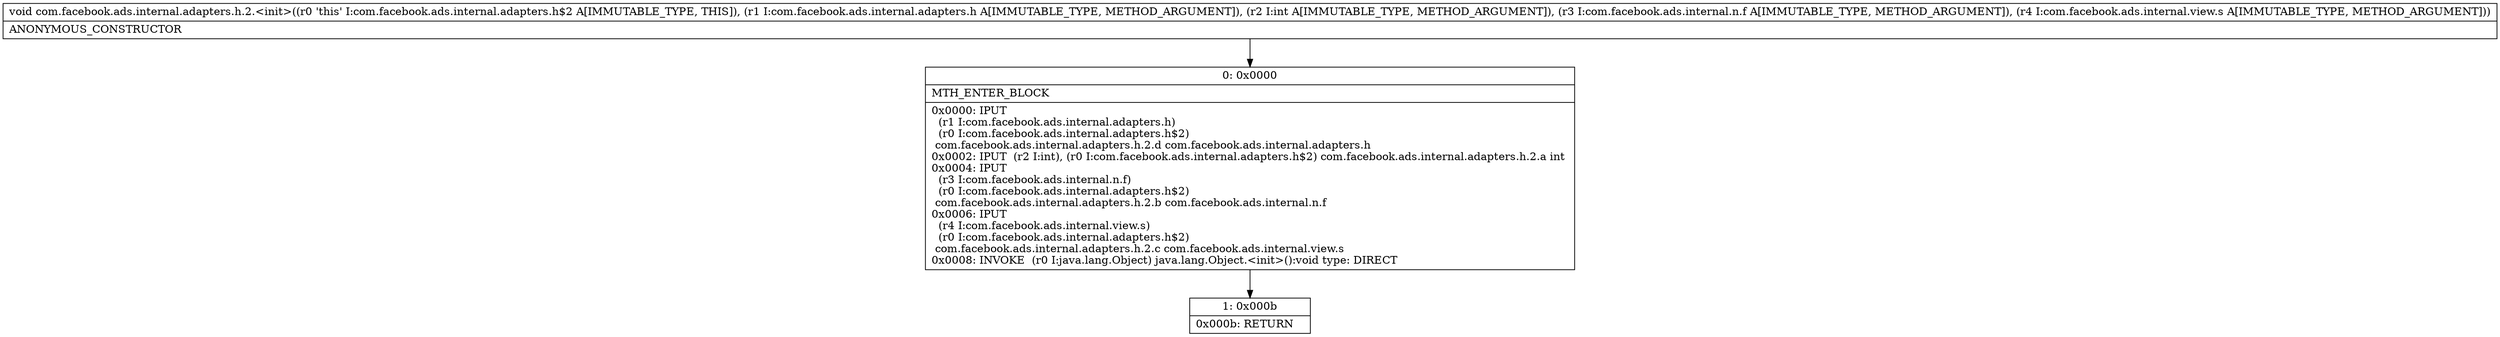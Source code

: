 digraph "CFG forcom.facebook.ads.internal.adapters.h.2.\<init\>(Lcom\/facebook\/ads\/internal\/adapters\/h;ILcom\/facebook\/ads\/internal\/n\/f;Lcom\/facebook\/ads\/internal\/view\/s;)V" {
Node_0 [shape=record,label="{0\:\ 0x0000|MTH_ENTER_BLOCK\l|0x0000: IPUT  \l  (r1 I:com.facebook.ads.internal.adapters.h)\l  (r0 I:com.facebook.ads.internal.adapters.h$2)\l com.facebook.ads.internal.adapters.h.2.d com.facebook.ads.internal.adapters.h \l0x0002: IPUT  (r2 I:int), (r0 I:com.facebook.ads.internal.adapters.h$2) com.facebook.ads.internal.adapters.h.2.a int \l0x0004: IPUT  \l  (r3 I:com.facebook.ads.internal.n.f)\l  (r0 I:com.facebook.ads.internal.adapters.h$2)\l com.facebook.ads.internal.adapters.h.2.b com.facebook.ads.internal.n.f \l0x0006: IPUT  \l  (r4 I:com.facebook.ads.internal.view.s)\l  (r0 I:com.facebook.ads.internal.adapters.h$2)\l com.facebook.ads.internal.adapters.h.2.c com.facebook.ads.internal.view.s \l0x0008: INVOKE  (r0 I:java.lang.Object) java.lang.Object.\<init\>():void type: DIRECT \l}"];
Node_1 [shape=record,label="{1\:\ 0x000b|0x000b: RETURN   \l}"];
MethodNode[shape=record,label="{void com.facebook.ads.internal.adapters.h.2.\<init\>((r0 'this' I:com.facebook.ads.internal.adapters.h$2 A[IMMUTABLE_TYPE, THIS]), (r1 I:com.facebook.ads.internal.adapters.h A[IMMUTABLE_TYPE, METHOD_ARGUMENT]), (r2 I:int A[IMMUTABLE_TYPE, METHOD_ARGUMENT]), (r3 I:com.facebook.ads.internal.n.f A[IMMUTABLE_TYPE, METHOD_ARGUMENT]), (r4 I:com.facebook.ads.internal.view.s A[IMMUTABLE_TYPE, METHOD_ARGUMENT]))  | ANONYMOUS_CONSTRUCTOR\l}"];
MethodNode -> Node_0;
Node_0 -> Node_1;
}

